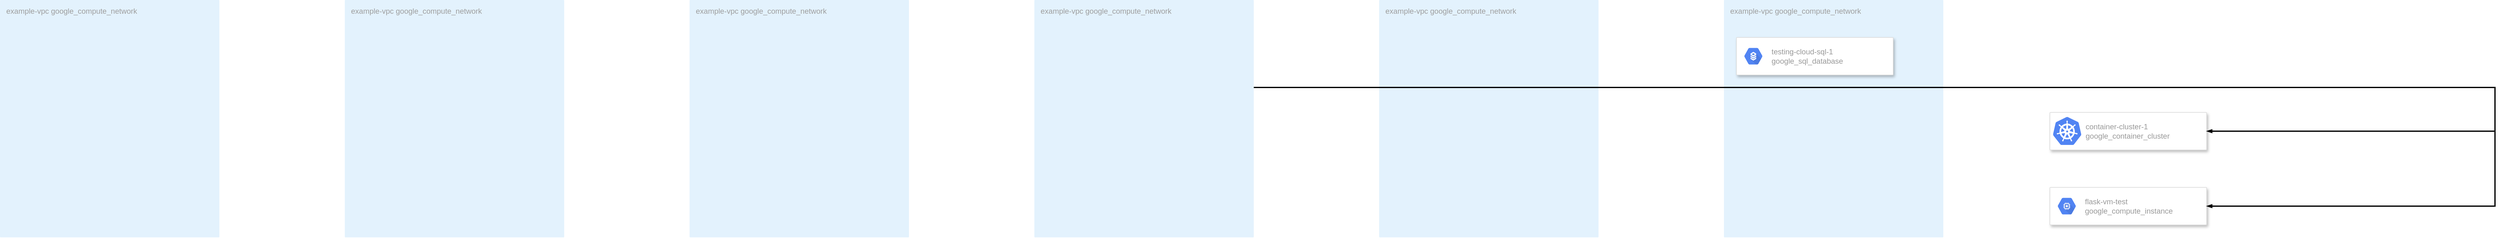 <?xml version="1.0" encoding="UTF-8"?>
<mxGraphModel gridSize="10" pageWidth="850" pageHeight="1100">
    <root>
        <mxCell id="0"/>
        <mxCell id="1" parent="0"/>
        <mxCell id="2" parent="1" value="example-vpc	google_compute_network" style="whiteSpace=wrap;sketch=0;points=[[0,0,0],[0.25,0,0],[0.5,0,0],[0.75,0,0],[1,0,0],[1,0.25,0],[1,0.5,0],[1,0.75,0],[1,1,0],[0.75,1,0],[0.5,1,0],[0.25,1,0],[0,1,0],[0,0.75,0],[0,0.5,0],[0,0.25,0]];rounded=1;absoluteArcSize=1;arcSize=2;html=1;strokeColor=none;gradientColor=none;shadow=0;dashed=0;fontSize=12;fontColor=#9E9E9E;align=left;verticalAlign=top;spacing=10;spacingTop=-4;fillColor=#E3F2FD;" vertex="1">
            <mxGeometry x="30" y="110" width="350" height="380" as="geometry"/>
        </mxCell>
        <mxCell id="3" parent="1" value="example-vpc	google_compute_network" style="whiteSpace=wrap;sketch=0;points=[[0,0,0],[0.25,0,0],[0.5,0,0],[0.75,0,0],[1,0,0],[1,0.25,0],[1,0.5,0],[1,0.75,0],[1,1,0],[0.75,1,0],[0.5,1,0],[0.25,1,0],[0,1,0],[0,0.75,0],[0,0.5,0],[0,0.25,0]];rounded=1;absoluteArcSize=1;arcSize=2;html=1;strokeColor=none;gradientColor=none;shadow=0;dashed=0;fontSize=12;fontColor=#9E9E9E;align=left;verticalAlign=top;spacing=10;spacingTop=-4;fillColor=#E3F2FD;" vertex="1">
            <mxGeometry x="-520" y="110" width="350" height="380" as="geometry"/>
        </mxCell>
        <mxCell id="4" parent="1" value="example-vpc	google_compute_network" style="whiteSpace=wrap;sketch=0;points=[[0,0,0],[0.25,0,0],[0.5,0,0],[0.75,0,0],[1,0,0],[1,0.25,0],[1,0.5,0],[1,0.75,0],[1,1,0],[0.75,1,0],[0.5,1,0],[0.25,1,0],[0,1,0],[0,0.75,0],[0,0.5,0],[0,0.25,0]];rounded=1;absoluteArcSize=1;arcSize=2;html=1;strokeColor=none;gradientColor=none;shadow=0;dashed=0;fontSize=12;fontColor=#9E9E9E;align=left;verticalAlign=top;spacing=10;spacingTop=-4;fillColor=#E3F2FD;" vertex="1">
            <mxGeometry x="-1070" y="110" width="350" height="380" as="geometry"/>
        </mxCell>
        <mxCell id="5" parent="1" value="example-vpc	google_compute_network" style="whiteSpace=wrap;sketch=0;points=[[0,0,0],[0.25,0,0],[0.5,0,0],[0.75,0,0],[1,0,0],[1,0.25,0],[1,0.5,0],[1,0.75,0],[1,1,0],[0.75,1,0],[0.5,1,0],[0.25,1,0],[0,1,0],[0,0.75,0],[0,0.5,0],[0,0.25,0]];rounded=1;absoluteArcSize=1;arcSize=2;html=1;strokeColor=none;gradientColor=none;shadow=0;dashed=0;fontSize=12;fontColor=#9E9E9E;align=left;verticalAlign=top;spacing=10;spacingTop=-4;fillColor=#E3F2FD;" vertex="1">
            <mxGeometry x="-1620" y="110" width="350" height="380" as="geometry"/>
        </mxCell>
        <mxCell id="6" parent="1" value="example-vpc	google_compute_network" style="whiteSpace=wrap;sketch=0;points=[[0,0,0],[0.25,0,0],[0.5,0,0],[0.75,0,0],[1,0,0],[1,0.25,0],[1,0.5,0],[1,0.75,0],[1,1,0],[0.75,1,0],[0.5,1,0],[0.25,1,0],[0,1,0],[0,0.75,0],[0,0.5,0],[0,0.25,0]];rounded=1;absoluteArcSize=1;arcSize=2;html=1;strokeColor=none;gradientColor=none;shadow=0;dashed=0;fontSize=12;fontColor=#9E9E9E;align=left;verticalAlign=top;spacing=10;spacingTop=-4;fillColor=#E3F2FD;" vertex="1">
            <mxGeometry x="-2170" y="110" width="350" height="380" as="geometry"/>
        </mxCell>
        <mxCell id="7" parent="1" value="example-vpc	google_compute_network" style="whiteSpace=wrap;sketch=0;points=[[0,0,0],[0.25,0,0],[0.5,0,0],[0.75,0,0],[1,0,0],[1,0.25,0],[1,0.5,0],[1,0.75,0],[1,1,0],[0.75,1,0],[0.5,1,0],[0.25,1,0],[0,1,0],[0,0.75,0],[0,0.5,0],[0,0.25,0]];rounded=1;absoluteArcSize=1;arcSize=2;html=1;strokeColor=none;gradientColor=none;shadow=0;dashed=0;fontSize=12;fontColor=#9E9E9E;align=left;verticalAlign=top;spacing=10;spacingTop=-4;fillColor=#E3F2FD;" vertex="1">
            <mxGeometry x="-2720" y="110" width="350" height="380" as="geometry"/>
        </mxCell>
        <mxCell id="8" parent="1" value="" style="whiteSpace=wrap;html=1;strokeColor=#dddddd;shadow=1;strokeWidth=1;rounded=1;absoluteArcSize=1;arcSize=2;" vertex="1">
            <mxGeometry x="50" y="170" width="250" height="60" as="geometry"/>
        </mxCell>
        <mxCell id="9" parent="8" value="testing-cloud-sql-1	google_sql_database" style="whiteSpace=wrap;sketch=0;dashed=0;connectable=0;html=1;fillColor=#5184F3;strokeColor=none;part=1;labelPosition=right;verticalLabelPosition=middle;align=left;verticalAlign=middle;spacingLeft=5;fontColor=#999999;fontSize=12;shape=mxgraph.gcp2.hexIcon;prIcon=cloud_sql" vertex="1">
            <mxGeometry y="0.5" width="44" height="39" relative="1" as="geometry">
                <mxPoint x="5" y="-19.5" as="offset"/>
            </mxGeometry>
        </mxCell>
        <mxCell id="10" parent="1" value="" style="whiteSpace=wrap;html=1;strokeColor=#dddddd;shadow=1;strokeWidth=1;rounded=1;absoluteArcSize=1;arcSize=2;" vertex="1">
            <mxGeometry x="550" y="290" width="250" height="60" as="geometry"/>
        </mxCell>
        <mxCell id="11" parent="10" value="container-cluster-1	google_container_cluster" style="whiteSpace=wrap;html=1;sketch=0;dashed=0;connectable=0;html=1;fillColor=#5184F3;strokeColor=none;part=1;labelPosition=right;verticalLabelPosition=middle;align=left;verticalAlign=middle;spacingLeft=5;fontColor=#999999;fontSize=12;shape=mxgraph.gcp2.kubernetes_logo" vertex="1">
            <mxGeometry width="45" height="45" relative="1" as="geometry">
                <mxPoint x="5" y="7" as="offset"/>
            </mxGeometry>
        </mxCell>
        <mxCell id="12" parent="1" value="" style="whiteSpace=wrap;html=1;strokeColor=#dddddd;shadow=1;strokeWidth=1;rounded=1;absoluteArcSize=1;arcSize=2;" vertex="1">
            <mxGeometry x="550" y="410" width="250" height="60" as="geometry"/>
        </mxCell>
        <mxCell id="13" parent="12" value="flask-vm-test	google_compute_instance" style="whiteSpace=wrap;sketch=0;dashed=0;connectable=0;html=1;fillColor=#5184F3;strokeColor=none;part=1;labelPosition=right;verticalLabelPosition=middle;align=left;verticalAlign=middle;spacingLeft=5;fontColor=#999999;fontSize=12;shape=mxgraph.gcp2.hexIcon;prIcon=compute_engine" vertex="1">
            <mxGeometry y="0.5" width="44" height="39" relative="1" as="geometry">
                <mxPoint x="5" y="-19.5" as="offset"/>
            </mxGeometry>
        </mxCell>
        <mxCell id="14" parent="1" value="" style="whiteSpace=wrap;html=1;edgeStyle=orthogonalEdgeStyle;fontSize=12;html=1;endArrow=blockThin;endFill=1;rounded=0;strokeWidth=2;endSize=4;startSize=4;" edge="1" target="12" source="4">
            <mxGeometry relative="1" as="geometry">
                <mxPoint x="1845" y="250" as="sourcePoint"/>
                <mxPoint x="675" y="440" as="targetPoint"/>
                <Array as="points">
                    <mxPoint x="1260" y="250"/>
                    <mxPoint x="1260" y="440"/>
                </Array>
                <Array as="points">
                    <mxPoint x="1260" y="250"/>
                    <mxPoint x="1260" y="440"/>
                </Array>
                <Array as="points">
                    <mxPoint x="1260" y="250"/>
                    <mxPoint x="1260" y="440"/>
                </Array>
                <Array as="points">
                    <mxPoint x="1260" y="250"/>
                    <mxPoint x="1260" y="440"/>
                </Array>
                <Array as="points">
                    <mxPoint x="1260" y="250"/>
                    <mxPoint x="1260" y="440"/>
                </Array>
                <Array as="points">
                    <mxPoint x="1260" y="250"/>
                    <mxPoint x="1260" y="440"/>
                </Array>
                <Array as="points">
                    <mxPoint x="1260" y="250"/>
                    <mxPoint x="1260" y="440"/>
                </Array>
                <Array as="points">
                    <mxPoint x="1260" y="250"/>
                    <mxPoint x="1260" y="440"/>
                </Array>
                <Array as="points">
                    <mxPoint x="1260" y="250"/>
                    <mxPoint x="1260" y="440"/>
                </Array>
            </mxGeometry>
        </mxCell>
        <mxCell id="15" parent="1" value="" style="whiteSpace=wrap;html=1;edgeStyle=orthogonalEdgeStyle;fontSize=12;html=1;endArrow=blockThin;endFill=1;rounded=0;strokeWidth=2;endSize=4;startSize=4;" edge="1" target="10" source="4">
            <mxGeometry relative="1" as="geometry">
                <mxPoint x="1845" y="250" as="sourcePoint"/>
                <mxPoint x="675" y="320" as="targetPoint"/>
                <Array as="points">
                    <mxPoint x="1260" y="250"/>
                    <mxPoint x="1260" y="320"/>
                </Array>
                <Array as="points">
                    <mxPoint x="1260" y="250"/>
                    <mxPoint x="1260" y="320"/>
                </Array>
                <Array as="points">
                    <mxPoint x="1260" y="250"/>
                    <mxPoint x="1260" y="320"/>
                </Array>
                <Array as="points">
                    <mxPoint x="1260" y="250"/>
                    <mxPoint x="1260" y="320"/>
                </Array>
                <Array as="points">
                    <mxPoint x="1260" y="250"/>
                    <mxPoint x="1260" y="320"/>
                </Array>
                <Array as="points">
                    <mxPoint x="1260" y="250"/>
                    <mxPoint x="1260" y="320"/>
                </Array>
                <Array as="points">
                    <mxPoint x="1260" y="250"/>
                    <mxPoint x="1260" y="320"/>
                </Array>
                <Array as="points">
                    <mxPoint x="1260" y="250"/>
                    <mxPoint x="1260" y="320"/>
                </Array>
                <Array as="points">
                    <mxPoint x="1260" y="250"/>
                    <mxPoint x="1260" y="320"/>
                </Array>
            </mxGeometry>
        </mxCell>
    </root>
</mxGraphModel>
